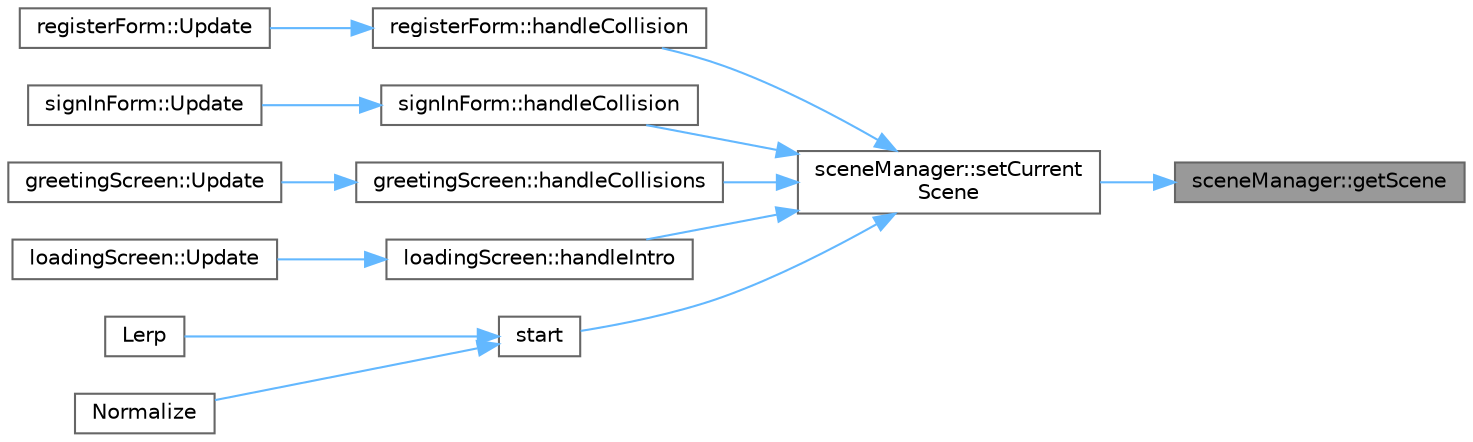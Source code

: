 digraph "sceneManager::getScene"
{
 // INTERACTIVE_SVG=YES
 // LATEX_PDF_SIZE
  bgcolor="transparent";
  edge [fontname=Helvetica,fontsize=10,labelfontname=Helvetica,labelfontsize=10];
  node [fontname=Helvetica,fontsize=10,shape=box,height=0.2,width=0.4];
  rankdir="RL";
  Node1 [label="sceneManager::getScene",height=0.2,width=0.4,color="gray40", fillcolor="grey60", style="filled", fontcolor="black",tooltip=" "];
  Node1 -> Node2 [dir="back",color="steelblue1",style="solid"];
  Node2 [label="sceneManager::setCurrent\lScene",height=0.2,width=0.4,color="grey40", fillcolor="white", style="filled",URL="$classscene_manager.html#aeb97acb15e0dd0b3aa2847a760f47078",tooltip=" "];
  Node2 -> Node3 [dir="back",color="steelblue1",style="solid"];
  Node3 [label="registerForm::handleCollision",height=0.2,width=0.4,color="grey40", fillcolor="white", style="filled",URL="$classregister_form.html#a09ee3009c185521e4c887f3e5fcafa05",tooltip=" "];
  Node3 -> Node4 [dir="back",color="steelblue1",style="solid"];
  Node4 [label="registerForm::Update",height=0.2,width=0.4,color="grey40", fillcolor="white", style="filled",URL="$classregister_form.html#a550f3b9c17c6aaef5861bb00d1378bda",tooltip=" "];
  Node2 -> Node5 [dir="back",color="steelblue1",style="solid"];
  Node5 [label="signInForm::handleCollision",height=0.2,width=0.4,color="grey40", fillcolor="white", style="filled",URL="$classsign_in_form.html#ab831b1c58f3d3b8af7dbafeb6a618b82",tooltip=" "];
  Node5 -> Node6 [dir="back",color="steelblue1",style="solid"];
  Node6 [label="signInForm::Update",height=0.2,width=0.4,color="grey40", fillcolor="white", style="filled",URL="$classsign_in_form.html#aa4a5117e37796f44a6dca571772ebf5b",tooltip=" "];
  Node2 -> Node7 [dir="back",color="steelblue1",style="solid"];
  Node7 [label="greetingScreen::handleCollisions",height=0.2,width=0.4,color="grey40", fillcolor="white", style="filled",URL="$classgreeting_screen.html#ae79253b111ec1be4e5f60086764df53c",tooltip=" "];
  Node7 -> Node8 [dir="back",color="steelblue1",style="solid"];
  Node8 [label="greetingScreen::Update",height=0.2,width=0.4,color="grey40", fillcolor="white", style="filled",URL="$classgreeting_screen.html#af758ab844dd9b304be462281b90222e8",tooltip=" "];
  Node2 -> Node9 [dir="back",color="steelblue1",style="solid"];
  Node9 [label="loadingScreen::handleIntro",height=0.2,width=0.4,color="grey40", fillcolor="white", style="filled",URL="$classloading_screen.html#aba1b542abbd95eeaf6e134b4f2bc652a",tooltip=" "];
  Node9 -> Node10 [dir="back",color="steelblue1",style="solid"];
  Node10 [label="loadingScreen::Update",height=0.2,width=0.4,color="grey40", fillcolor="white", style="filled",URL="$classloading_screen.html#ac6c85ccc4df946975d979e69b32d49dd",tooltip=" "];
  Node2 -> Node11 [dir="back",color="steelblue1",style="solid"];
  Node11 [label="start",height=0.2,width=0.4,color="grey40", fillcolor="white", style="filled",URL="$main_8cpp.html#a60de64d75454385b23995437f1d72669",tooltip=" "];
  Node11 -> Node12 [dir="back",color="steelblue1",style="solid"];
  Node12 [label="Lerp",height=0.2,width=0.4,color="grey40", fillcolor="white", style="filled",URL="$raymath_8h.html#aae383c100851880be4e0ebdc93e63126",tooltip=" "];
  Node11 -> Node13 [dir="back",color="steelblue1",style="solid"];
  Node13 [label="Normalize",height=0.2,width=0.4,color="grey40", fillcolor="white", style="filled",URL="$raymath_8h.html#a5addef0c374207a9592172a53378a704",tooltip=" "];
}

